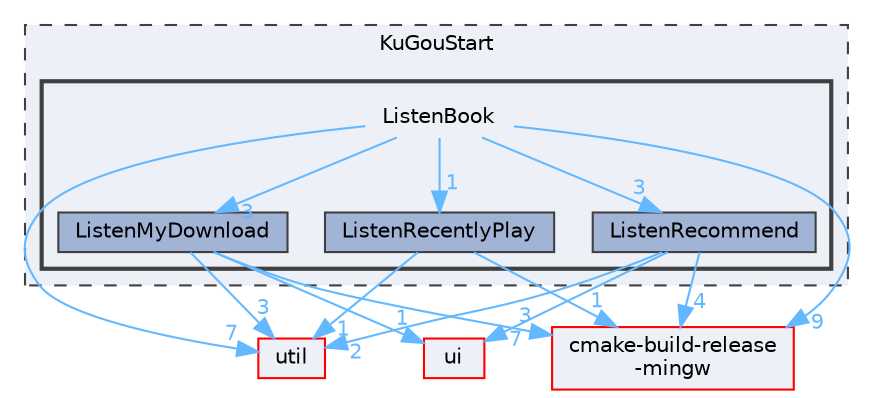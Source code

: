 digraph "ListenBook"
{
 // LATEX_PDF_SIZE
  bgcolor="transparent";
  edge [fontname=Helvetica,fontsize=10,labelfontname=Helvetica,labelfontsize=10];
  node [fontname=Helvetica,fontsize=10,shape=box,height=0.2,width=0.4];
  compound=true
  subgraph clusterdir_e60601b218beddc6af0778ac41ea9cb2 {
    graph [ bgcolor="#edf0f7", pencolor="grey25", label="KuGouStart", fontname=Helvetica,fontsize=10 style="filled,dashed", URL="dir_e60601b218beddc6af0778ac41ea9cb2.html",tooltip=""]
  subgraph clusterdir_29569673e22270499a2cc1cc3faeb787 {
    graph [ bgcolor="#edf0f7", pencolor="grey25", label="", fontname=Helvetica,fontsize=10 style="filled,bold", URL="dir_29569673e22270499a2cc1cc3faeb787.html",tooltip=""]
    dir_29569673e22270499a2cc1cc3faeb787 [shape=plaintext, label="ListenBook"];
  dir_553b1c6941a8d89441adf307c2f2b620 [label="ListenMyDownload", fillcolor="#a2b4d6", color="grey25", style="filled", URL="dir_553b1c6941a8d89441adf307c2f2b620.html",tooltip=""];
  dir_2f6eafe8b9029e4218eb6e03b06aa517 [label="ListenRecentlyPlay", fillcolor="#a2b4d6", color="grey25", style="filled", URL="dir_2f6eafe8b9029e4218eb6e03b06aa517.html",tooltip=""];
  dir_c99e693e283b556be7ac59ab98eef996 [label="ListenRecommend", fillcolor="#a2b4d6", color="grey25", style="filled", URL="dir_c99e693e283b556be7ac59ab98eef996.html",tooltip=""];
  }
  }
  dir_1788f8309b1a812dcb800a185471cf6c [label="ui", fillcolor="#edf0f7", color="red", style="filled", URL="dir_1788f8309b1a812dcb800a185471cf6c.html",tooltip=""];
  dir_23ec12649285f9fabf3a6b7380226c28 [label="util", fillcolor="#edf0f7", color="red", style="filled", URL="dir_23ec12649285f9fabf3a6b7380226c28.html",tooltip=""];
  dir_d3305b01cebad1f13f311f52d3f850d2 [label="cmake-build-release\l-mingw", fillcolor="#edf0f7", color="red", style="filled", URL="dir_d3305b01cebad1f13f311f52d3f850d2.html",tooltip=""];
  dir_29569673e22270499a2cc1cc3faeb787->dir_23ec12649285f9fabf3a6b7380226c28 [headlabel="7", labeldistance=1.5 headhref="dir_000168_000341.html" href="dir_000168_000341.html" color="steelblue1" fontcolor="steelblue1"];
  dir_29569673e22270499a2cc1cc3faeb787->dir_2f6eafe8b9029e4218eb6e03b06aa517 [headlabel="1", labeldistance=1.5 headhref="dir_000168_000173.html" href="dir_000168_000173.html" color="steelblue1" fontcolor="steelblue1"];
  dir_29569673e22270499a2cc1cc3faeb787->dir_553b1c6941a8d89441adf307c2f2b620 [headlabel="3", labeldistance=1.5 headhref="dir_000168_000170.html" href="dir_000168_000170.html" color="steelblue1" fontcolor="steelblue1"];
  dir_29569673e22270499a2cc1cc3faeb787->dir_c99e693e283b556be7ac59ab98eef996 [headlabel="3", labeldistance=1.5 headhref="dir_000168_000174.html" href="dir_000168_000174.html" color="steelblue1" fontcolor="steelblue1"];
  dir_29569673e22270499a2cc1cc3faeb787->dir_d3305b01cebad1f13f311f52d3f850d2 [headlabel="9", labeldistance=1.5 headhref="dir_000168_000050.html" href="dir_000168_000050.html" color="steelblue1" fontcolor="steelblue1"];
  dir_553b1c6941a8d89441adf307c2f2b620->dir_1788f8309b1a812dcb800a185471cf6c [headlabel="1", labeldistance=1.5 headhref="dir_000170_000335.html" href="dir_000170_000335.html" color="steelblue1" fontcolor="steelblue1"];
  dir_553b1c6941a8d89441adf307c2f2b620->dir_23ec12649285f9fabf3a6b7380226c28 [headlabel="3", labeldistance=1.5 headhref="dir_000170_000341.html" href="dir_000170_000341.html" color="steelblue1" fontcolor="steelblue1"];
  dir_553b1c6941a8d89441adf307c2f2b620->dir_d3305b01cebad1f13f311f52d3f850d2 [headlabel="3", labeldistance=1.5 headhref="dir_000170_000050.html" href="dir_000170_000050.html" color="steelblue1" fontcolor="steelblue1"];
  dir_2f6eafe8b9029e4218eb6e03b06aa517->dir_23ec12649285f9fabf3a6b7380226c28 [headlabel="1", labeldistance=1.5 headhref="dir_000173_000341.html" href="dir_000173_000341.html" color="steelblue1" fontcolor="steelblue1"];
  dir_2f6eafe8b9029e4218eb6e03b06aa517->dir_d3305b01cebad1f13f311f52d3f850d2 [headlabel="1", labeldistance=1.5 headhref="dir_000173_000050.html" href="dir_000173_000050.html" color="steelblue1" fontcolor="steelblue1"];
  dir_c99e693e283b556be7ac59ab98eef996->dir_1788f8309b1a812dcb800a185471cf6c [headlabel="7", labeldistance=1.5 headhref="dir_000174_000335.html" href="dir_000174_000335.html" color="steelblue1" fontcolor="steelblue1"];
  dir_c99e693e283b556be7ac59ab98eef996->dir_23ec12649285f9fabf3a6b7380226c28 [headlabel="2", labeldistance=1.5 headhref="dir_000174_000341.html" href="dir_000174_000341.html" color="steelblue1" fontcolor="steelblue1"];
  dir_c99e693e283b556be7ac59ab98eef996->dir_d3305b01cebad1f13f311f52d3f850d2 [headlabel="4", labeldistance=1.5 headhref="dir_000174_000050.html" href="dir_000174_000050.html" color="steelblue1" fontcolor="steelblue1"];
}
